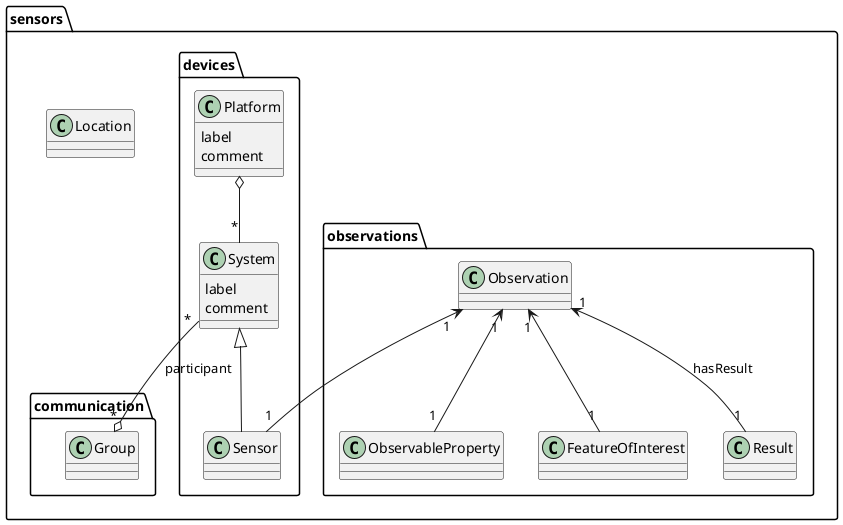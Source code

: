 @startuml
'https://plantuml.com/class-diagram

package sensors <<Folder>> {

 package observations <<Folder>> {
  class ObservableProperty
  class FeatureOfInterest
  class Result
  class Observation
 }

 package devices <<Folder>> {
  class Platform {
    label
    comment
    }
  class System {
    label
    comment
    }
  class Sensor
 }

 package communication <<Folder>> {
  class Group
 }

class Location

}

Platform o-- "*" System
System <|-- Sensor

Observation "1" <-- "1" Result : hasResult
Observation "1" <-- "1" FeatureOfInterest
Observation "1" <-- "1" ObservableProperty
Observation "1" <-- "1" Sensor

System "*" --o "*" Group : participant

@enduml